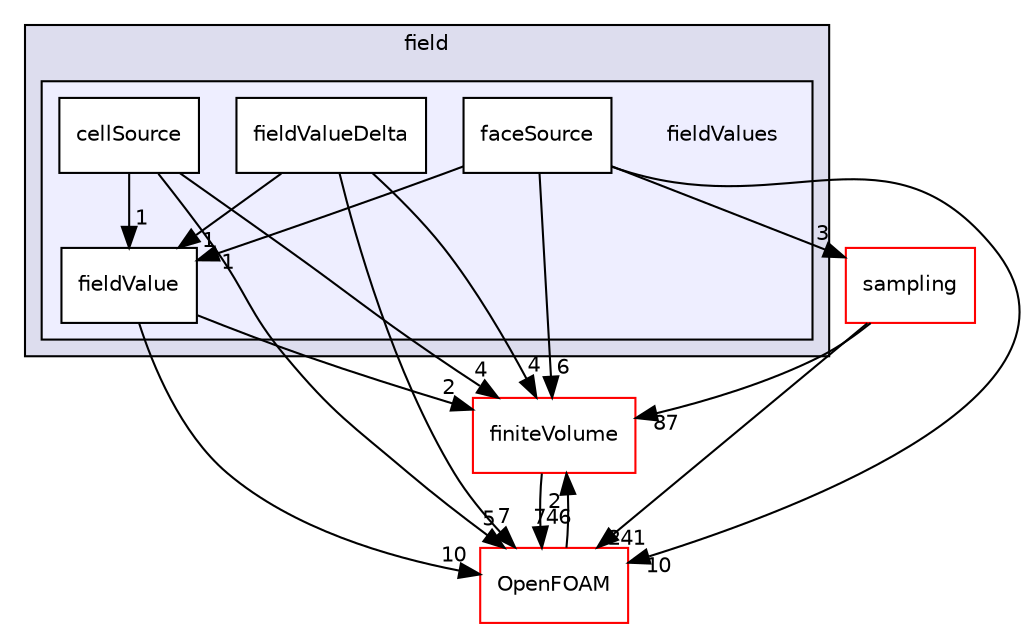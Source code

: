 digraph "src/postProcessing/functionObjects/field/fieldValues" {
  bgcolor=transparent;
  compound=true
  node [ fontsize="10", fontname="Helvetica"];
  edge [ labelfontsize="10", labelfontname="Helvetica"];
  subgraph clusterdir_efb3ad8e9cbb3414a44ef268cb98c0b2 {
    graph [ bgcolor="#ddddee", pencolor="black", label="field" fontname="Helvetica", fontsize="10", URL="dir_efb3ad8e9cbb3414a44ef268cb98c0b2.html"]
  subgraph clusterdir_1bce965a5bf38e495a5f169c678f6b15 {
    graph [ bgcolor="#eeeeff", pencolor="black", label="" URL="dir_1bce965a5bf38e495a5f169c678f6b15.html"];
    dir_1bce965a5bf38e495a5f169c678f6b15 [shape=plaintext label="fieldValues"];
    dir_045937f3a1453a35ff7b86279fb3e3df [shape=box label="cellSource" color="black" fillcolor="white" style="filled" URL="dir_045937f3a1453a35ff7b86279fb3e3df.html"];
    dir_4cfe4765c91f772c91fcac64f52ce1c8 [shape=box label="faceSource" color="black" fillcolor="white" style="filled" URL="dir_4cfe4765c91f772c91fcac64f52ce1c8.html"];
    dir_ad1cec5e636c5b8f5e13841269237d3b [shape=box label="fieldValue" color="black" fillcolor="white" style="filled" URL="dir_ad1cec5e636c5b8f5e13841269237d3b.html"];
    dir_c8c4e637a5dd2bd81ac41de9b9335942 [shape=box label="fieldValueDelta" color="black" fillcolor="white" style="filled" URL="dir_c8c4e637a5dd2bd81ac41de9b9335942.html"];
  }
  }
  dir_9bd15774b555cf7259a6fa18f99fe99b [shape=box label="finiteVolume" color="red" URL="dir_9bd15774b555cf7259a6fa18f99fe99b.html"];
  dir_24a3817a3c61c11f04a0a72057522f4f [shape=box label="sampling" color="red" URL="dir_24a3817a3c61c11f04a0a72057522f4f.html"];
  dir_c5473ff19b20e6ec4dfe5c310b3778a8 [shape=box label="OpenFOAM" color="red" URL="dir_c5473ff19b20e6ec4dfe5c310b3778a8.html"];
  dir_9bd15774b555cf7259a6fa18f99fe99b->dir_c5473ff19b20e6ec4dfe5c310b3778a8 [headlabel="746", labeldistance=1.5 headhref="dir_000896_001896.html"];
  dir_045937f3a1453a35ff7b86279fb3e3df->dir_9bd15774b555cf7259a6fa18f99fe99b [headlabel="4", labeldistance=1.5 headhref="dir_002484_000896.html"];
  dir_045937f3a1453a35ff7b86279fb3e3df->dir_ad1cec5e636c5b8f5e13841269237d3b [headlabel="1", labeldistance=1.5 headhref="dir_002484_002486.html"];
  dir_045937f3a1453a35ff7b86279fb3e3df->dir_c5473ff19b20e6ec4dfe5c310b3778a8 [headlabel="5", labeldistance=1.5 headhref="dir_002484_001896.html"];
  dir_24a3817a3c61c11f04a0a72057522f4f->dir_9bd15774b555cf7259a6fa18f99fe99b [headlabel="87", labeldistance=1.5 headhref="dir_002680_000896.html"];
  dir_24a3817a3c61c11f04a0a72057522f4f->dir_c5473ff19b20e6ec4dfe5c310b3778a8 [headlabel="241", labeldistance=1.5 headhref="dir_002680_001896.html"];
  dir_ad1cec5e636c5b8f5e13841269237d3b->dir_9bd15774b555cf7259a6fa18f99fe99b [headlabel="2", labeldistance=1.5 headhref="dir_002486_000896.html"];
  dir_ad1cec5e636c5b8f5e13841269237d3b->dir_c5473ff19b20e6ec4dfe5c310b3778a8 [headlabel="10", labeldistance=1.5 headhref="dir_002486_001896.html"];
  dir_4cfe4765c91f772c91fcac64f52ce1c8->dir_9bd15774b555cf7259a6fa18f99fe99b [headlabel="6", labeldistance=1.5 headhref="dir_002485_000896.html"];
  dir_4cfe4765c91f772c91fcac64f52ce1c8->dir_24a3817a3c61c11f04a0a72057522f4f [headlabel="3", labeldistance=1.5 headhref="dir_002485_002680.html"];
  dir_4cfe4765c91f772c91fcac64f52ce1c8->dir_ad1cec5e636c5b8f5e13841269237d3b [headlabel="1", labeldistance=1.5 headhref="dir_002485_002486.html"];
  dir_4cfe4765c91f772c91fcac64f52ce1c8->dir_c5473ff19b20e6ec4dfe5c310b3778a8 [headlabel="10", labeldistance=1.5 headhref="dir_002485_001896.html"];
  dir_c5473ff19b20e6ec4dfe5c310b3778a8->dir_9bd15774b555cf7259a6fa18f99fe99b [headlabel="2", labeldistance=1.5 headhref="dir_001896_000896.html"];
  dir_c8c4e637a5dd2bd81ac41de9b9335942->dir_9bd15774b555cf7259a6fa18f99fe99b [headlabel="4", labeldistance=1.5 headhref="dir_002487_000896.html"];
  dir_c8c4e637a5dd2bd81ac41de9b9335942->dir_ad1cec5e636c5b8f5e13841269237d3b [headlabel="1", labeldistance=1.5 headhref="dir_002487_002486.html"];
  dir_c8c4e637a5dd2bd81ac41de9b9335942->dir_c5473ff19b20e6ec4dfe5c310b3778a8 [headlabel="7", labeldistance=1.5 headhref="dir_002487_001896.html"];
}
